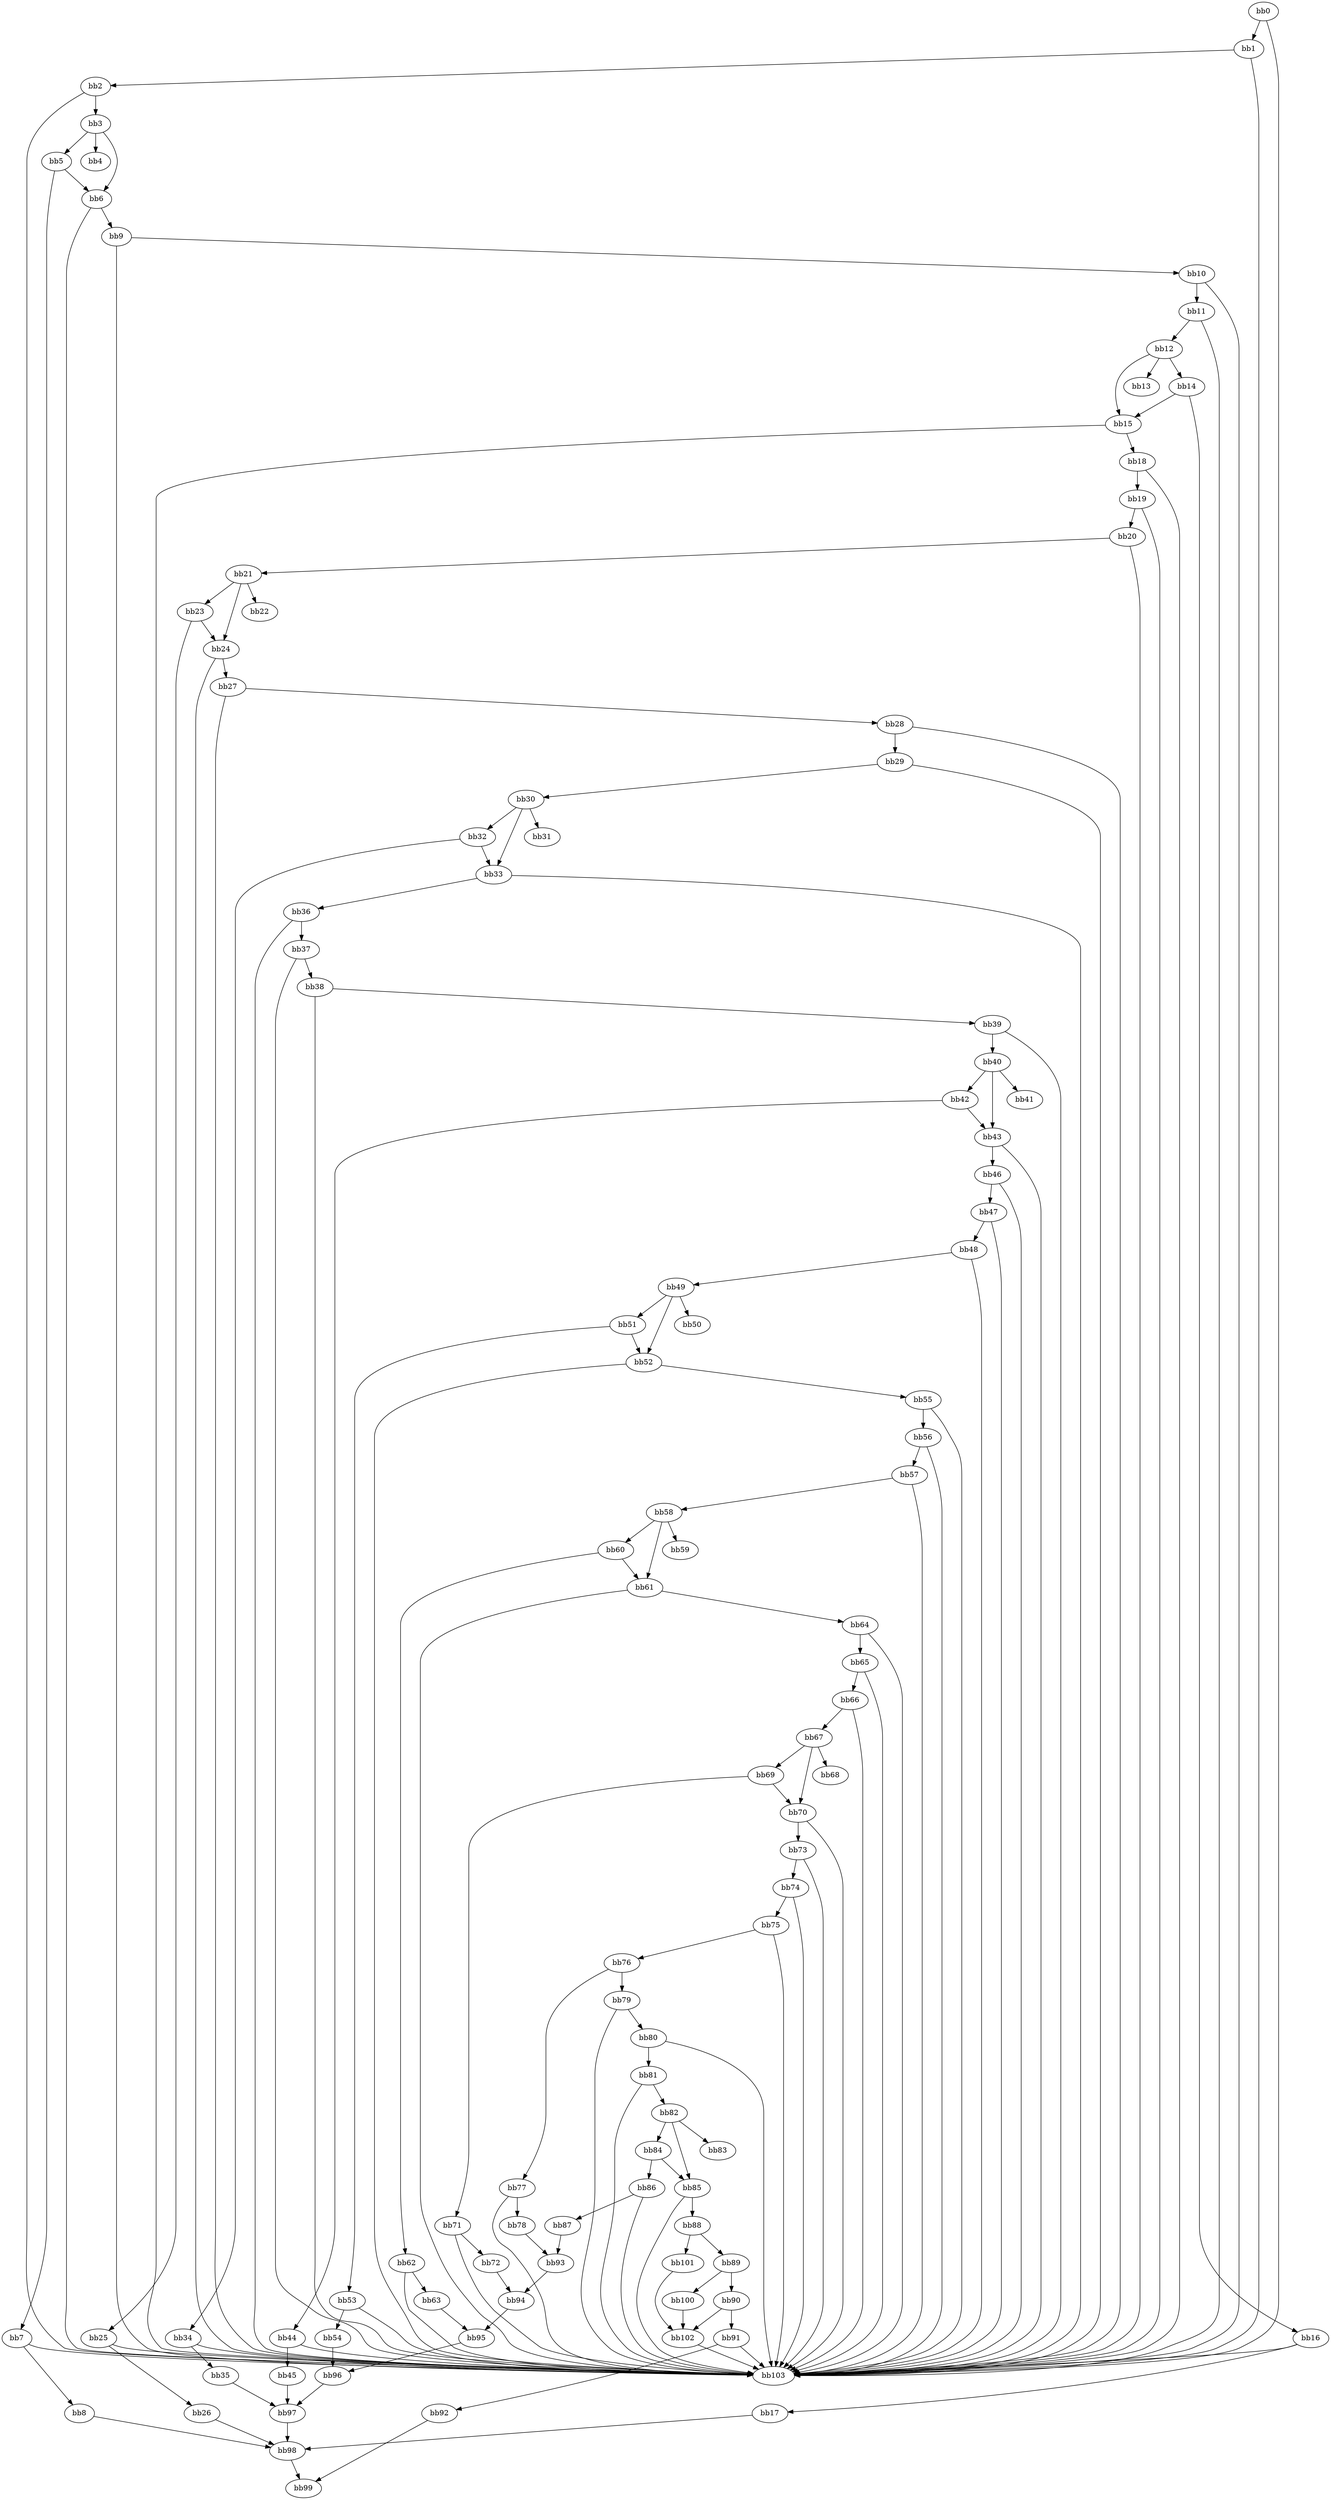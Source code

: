 digraph {
    0 [ label = "bb0\l" ]
    1 [ label = "bb1\l" ]
    2 [ label = "bb2\l" ]
    3 [ label = "bb3\l" ]
    4 [ label = "bb4\l" ]
    5 [ label = "bb5\l" ]
    6 [ label = "bb6\l" ]
    7 [ label = "bb7\l" ]
    8 [ label = "bb8\l" ]
    9 [ label = "bb9\l" ]
    10 [ label = "bb10\l" ]
    11 [ label = "bb11\l" ]
    12 [ label = "bb12\l" ]
    13 [ label = "bb13\l" ]
    14 [ label = "bb14\l" ]
    15 [ label = "bb15\l" ]
    16 [ label = "bb16\l" ]
    17 [ label = "bb17\l" ]
    18 [ label = "bb18\l" ]
    19 [ label = "bb19\l" ]
    20 [ label = "bb20\l" ]
    21 [ label = "bb21\l" ]
    22 [ label = "bb22\l" ]
    23 [ label = "bb23\l" ]
    24 [ label = "bb24\l" ]
    25 [ label = "bb25\l" ]
    26 [ label = "bb26\l" ]
    27 [ label = "bb27\l" ]
    28 [ label = "bb28\l" ]
    29 [ label = "bb29\l" ]
    30 [ label = "bb30\l" ]
    31 [ label = "bb31\l" ]
    32 [ label = "bb32\l" ]
    33 [ label = "bb33\l" ]
    34 [ label = "bb34\l" ]
    35 [ label = "bb35\l" ]
    36 [ label = "bb36\l" ]
    37 [ label = "bb37\l" ]
    38 [ label = "bb38\l" ]
    39 [ label = "bb39\l" ]
    40 [ label = "bb40\l" ]
    41 [ label = "bb41\l" ]
    42 [ label = "bb42\l" ]
    43 [ label = "bb43\l" ]
    44 [ label = "bb44\l" ]
    45 [ label = "bb45\l" ]
    46 [ label = "bb46\l" ]
    47 [ label = "bb47\l" ]
    48 [ label = "bb48\l" ]
    49 [ label = "bb49\l" ]
    50 [ label = "bb50\l" ]
    51 [ label = "bb51\l" ]
    52 [ label = "bb52\l" ]
    53 [ label = "bb53\l" ]
    54 [ label = "bb54\l" ]
    55 [ label = "bb55\l" ]
    56 [ label = "bb56\l" ]
    57 [ label = "bb57\l" ]
    58 [ label = "bb58\l" ]
    59 [ label = "bb59\l" ]
    60 [ label = "bb60\l" ]
    61 [ label = "bb61\l" ]
    62 [ label = "bb62\l" ]
    63 [ label = "bb63\l" ]
    64 [ label = "bb64\l" ]
    65 [ label = "bb65\l" ]
    66 [ label = "bb66\l" ]
    67 [ label = "bb67\l" ]
    68 [ label = "bb68\l" ]
    69 [ label = "bb69\l" ]
    70 [ label = "bb70\l" ]
    71 [ label = "bb71\l" ]
    72 [ label = "bb72\l" ]
    73 [ label = "bb73\l" ]
    74 [ label = "bb74\l" ]
    75 [ label = "bb75\l" ]
    76 [ label = "bb76\l" ]
    77 [ label = "bb77\l" ]
    78 [ label = "bb78\l" ]
    79 [ label = "bb79\l" ]
    80 [ label = "bb80\l" ]
    81 [ label = "bb81\l" ]
    82 [ label = "bb82\l" ]
    83 [ label = "bb83\l" ]
    84 [ label = "bb84\l" ]
    85 [ label = "bb85\l" ]
    86 [ label = "bb86\l" ]
    87 [ label = "bb87\l" ]
    88 [ label = "bb88\l" ]
    89 [ label = "bb89\l" ]
    90 [ label = "bb90\l" ]
    91 [ label = "bb91\l" ]
    92 [ label = "bb92\l" ]
    93 [ label = "bb93\l" ]
    94 [ label = "bb94\l" ]
    95 [ label = "bb95\l" ]
    96 [ label = "bb96\l" ]
    97 [ label = "bb97\l" ]
    98 [ label = "bb98\l" ]
    99 [ label = "bb99\l" ]
    100 [ label = "bb100\l" ]
    101 [ label = "bb101\l" ]
    102 [ label = "bb102\l" ]
    103 [ label = "bb103\l" ]
    0 -> 1 [ ]
    0 -> 103 [ ]
    1 -> 2 [ ]
    1 -> 103 [ ]
    2 -> 3 [ ]
    2 -> 103 [ ]
    3 -> 4 [ ]
    3 -> 5 [ ]
    3 -> 6 [ ]
    5 -> 6 [ ]
    5 -> 7 [ ]
    6 -> 9 [ ]
    6 -> 103 [ ]
    7 -> 8 [ ]
    7 -> 103 [ ]
    8 -> 98 [ ]
    9 -> 10 [ ]
    9 -> 103 [ ]
    10 -> 11 [ ]
    10 -> 103 [ ]
    11 -> 12 [ ]
    11 -> 103 [ ]
    12 -> 13 [ ]
    12 -> 14 [ ]
    12 -> 15 [ ]
    14 -> 15 [ ]
    14 -> 16 [ ]
    15 -> 18 [ ]
    15 -> 103 [ ]
    16 -> 17 [ ]
    16 -> 103 [ ]
    17 -> 98 [ ]
    18 -> 19 [ ]
    18 -> 103 [ ]
    19 -> 20 [ ]
    19 -> 103 [ ]
    20 -> 21 [ ]
    20 -> 103 [ ]
    21 -> 22 [ ]
    21 -> 23 [ ]
    21 -> 24 [ ]
    23 -> 24 [ ]
    23 -> 25 [ ]
    24 -> 27 [ ]
    24 -> 103 [ ]
    25 -> 26 [ ]
    25 -> 103 [ ]
    26 -> 98 [ ]
    27 -> 28 [ ]
    27 -> 103 [ ]
    28 -> 29 [ ]
    28 -> 103 [ ]
    29 -> 30 [ ]
    29 -> 103 [ ]
    30 -> 31 [ ]
    30 -> 32 [ ]
    30 -> 33 [ ]
    32 -> 33 [ ]
    32 -> 34 [ ]
    33 -> 36 [ ]
    33 -> 103 [ ]
    34 -> 35 [ ]
    34 -> 103 [ ]
    35 -> 97 [ ]
    36 -> 37 [ ]
    36 -> 103 [ ]
    37 -> 38 [ ]
    37 -> 103 [ ]
    38 -> 39 [ ]
    38 -> 103 [ ]
    39 -> 40 [ ]
    39 -> 103 [ ]
    40 -> 41 [ ]
    40 -> 42 [ ]
    40 -> 43 [ ]
    42 -> 43 [ ]
    42 -> 44 [ ]
    43 -> 46 [ ]
    43 -> 103 [ ]
    44 -> 45 [ ]
    44 -> 103 [ ]
    45 -> 97 [ ]
    46 -> 47 [ ]
    46 -> 103 [ ]
    47 -> 48 [ ]
    47 -> 103 [ ]
    48 -> 49 [ ]
    48 -> 103 [ ]
    49 -> 50 [ ]
    49 -> 51 [ ]
    49 -> 52 [ ]
    51 -> 52 [ ]
    51 -> 53 [ ]
    52 -> 55 [ ]
    52 -> 103 [ ]
    53 -> 54 [ ]
    53 -> 103 [ ]
    54 -> 96 [ ]
    55 -> 56 [ ]
    55 -> 103 [ ]
    56 -> 57 [ ]
    56 -> 103 [ ]
    57 -> 58 [ ]
    57 -> 103 [ ]
    58 -> 59 [ ]
    58 -> 60 [ ]
    58 -> 61 [ ]
    60 -> 61 [ ]
    60 -> 62 [ ]
    61 -> 64 [ ]
    61 -> 103 [ ]
    62 -> 63 [ ]
    62 -> 103 [ ]
    63 -> 95 [ ]
    64 -> 65 [ ]
    64 -> 103 [ ]
    65 -> 66 [ ]
    65 -> 103 [ ]
    66 -> 67 [ ]
    66 -> 103 [ ]
    67 -> 68 [ ]
    67 -> 69 [ ]
    67 -> 70 [ ]
    69 -> 70 [ ]
    69 -> 71 [ ]
    70 -> 73 [ ]
    70 -> 103 [ ]
    71 -> 72 [ ]
    71 -> 103 [ ]
    72 -> 94 [ ]
    73 -> 74 [ ]
    73 -> 103 [ ]
    74 -> 75 [ ]
    74 -> 103 [ ]
    75 -> 76 [ ]
    75 -> 103 [ ]
    76 -> 77 [ ]
    76 -> 79 [ ]
    77 -> 78 [ ]
    77 -> 103 [ ]
    78 -> 93 [ ]
    79 -> 80 [ ]
    79 -> 103 [ ]
    80 -> 81 [ ]
    80 -> 103 [ ]
    81 -> 82 [ ]
    81 -> 103 [ ]
    82 -> 83 [ ]
    82 -> 84 [ ]
    82 -> 85 [ ]
    84 -> 85 [ ]
    84 -> 86 [ ]
    85 -> 88 [ ]
    85 -> 103 [ ]
    86 -> 87 [ ]
    86 -> 103 [ ]
    87 -> 93 [ ]
    88 -> 89 [ ]
    88 -> 101 [ ]
    89 -> 90 [ ]
    89 -> 100 [ ]
    90 -> 91 [ ]
    90 -> 102 [ ]
    91 -> 92 [ ]
    91 -> 103 [ ]
    92 -> 99 [ ]
    93 -> 94 [ ]
    94 -> 95 [ ]
    95 -> 96 [ ]
    96 -> 97 [ ]
    97 -> 98 [ ]
    98 -> 99 [ ]
    100 -> 102 [ ]
    101 -> 102 [ ]
    102 -> 103 [ ]
}

